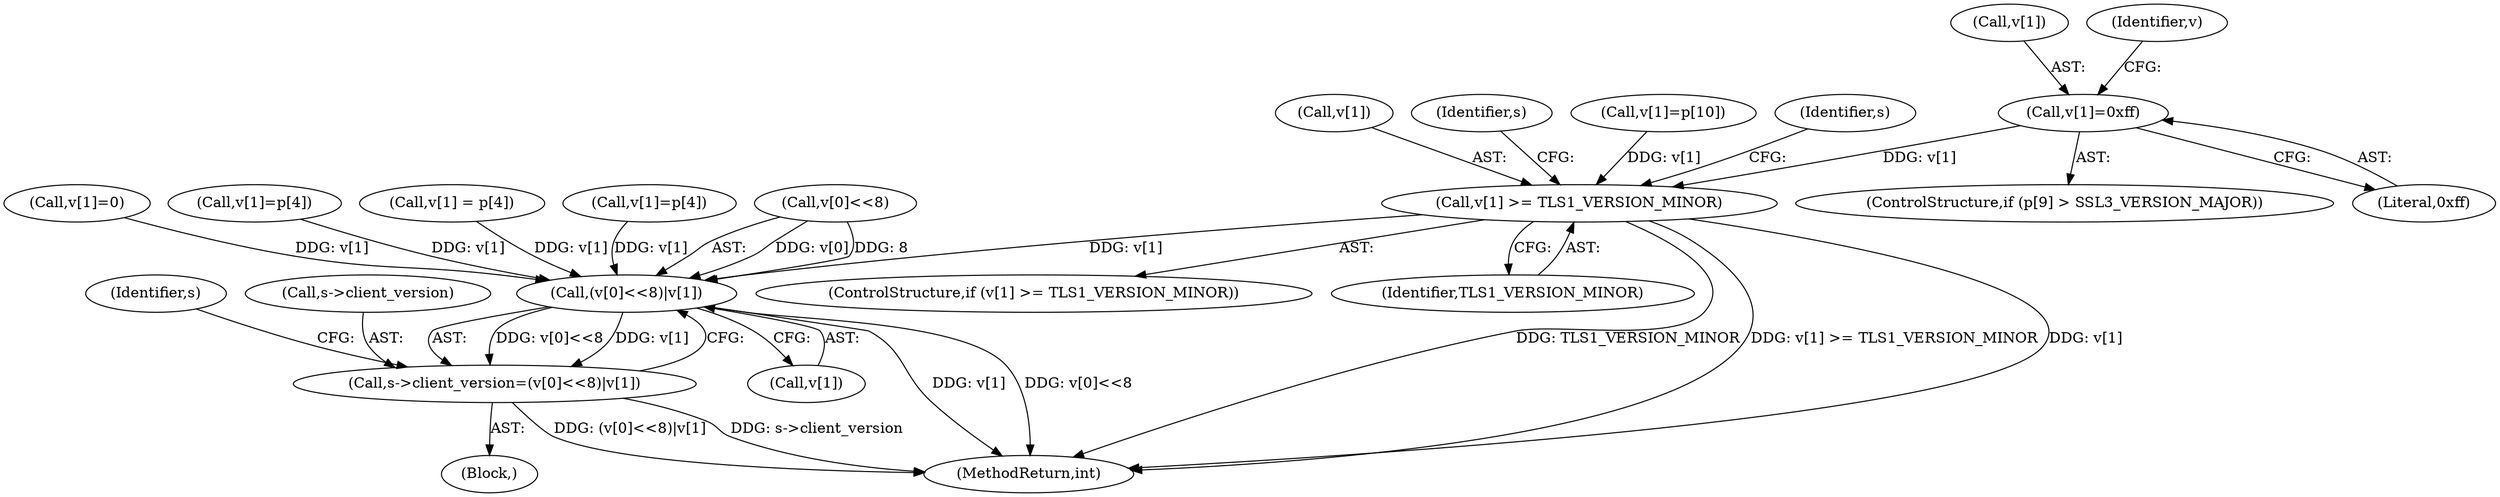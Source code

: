 digraph "0_openssl_b82924741b4bd590da890619be671f4635e46c2b@array" {
"1000443" [label="(Call,v[1]=0xff)"];
"1000457" [label="(Call,v[1] >= TLS1_VERSION_MINOR)"];
"1001049" [label="(Call,(v[0]<<8)|v[1])"];
"1001045" [label="(Call,s->client_version=(v[0]<<8)|v[1])"];
"1001045" [label="(Call,s->client_version=(v[0]<<8)|v[1])"];
"1001049" [label="(Call,(v[0]<<8)|v[1])"];
"1000183" [label="(Call,v[1]=0)"];
"1000280" [label="(Call,v[1]=p[4])"];
"1001055" [label="(Call,v[1])"];
"1000437" [label="(ControlStructure,if (p[9] > SSL3_VERSION_MAJOR))"];
"1000629" [label="(Call,v[1] = p[4])"];
"1000457" [label="(Call,v[1] >= TLS1_VERSION_MINOR)"];
"1000444" [label="(Call,v[1])"];
"1000458" [label="(Call,v[1])"];
"1000248" [label="(Call,v[1]=p[4])"];
"1000456" [label="(ControlStructure,if (v[1] >= TLS1_VERSION_MINOR))"];
"1000502" [label="(Identifier,s)"];
"1000461" [label="(Identifier,TLS1_VERSION_MINOR)"];
"1000939" [label="(Block,)"];
"1000447" [label="(Literal,0xff)"];
"1000459" [label="(Identifier,v)"];
"1001060" [label="(Identifier,s)"];
"1000449" [label="(Call,v[1]=p[10])"];
"1000467" [label="(Identifier,s)"];
"1001050" [label="(Call,v[0]<<8)"];
"1001046" [label="(Call,s->client_version)"];
"1001104" [label="(MethodReturn,int)"];
"1000443" [label="(Call,v[1]=0xff)"];
"1000443" -> "1000437"  [label="AST: "];
"1000443" -> "1000447"  [label="CFG: "];
"1000444" -> "1000443"  [label="AST: "];
"1000447" -> "1000443"  [label="AST: "];
"1000459" -> "1000443"  [label="CFG: "];
"1000443" -> "1000457"  [label="DDG: v[1]"];
"1000457" -> "1000456"  [label="AST: "];
"1000457" -> "1000461"  [label="CFG: "];
"1000458" -> "1000457"  [label="AST: "];
"1000461" -> "1000457"  [label="AST: "];
"1000467" -> "1000457"  [label="CFG: "];
"1000502" -> "1000457"  [label="CFG: "];
"1000457" -> "1001104"  [label="DDG: TLS1_VERSION_MINOR"];
"1000457" -> "1001104"  [label="DDG: v[1] >= TLS1_VERSION_MINOR"];
"1000457" -> "1001104"  [label="DDG: v[1]"];
"1000449" -> "1000457"  [label="DDG: v[1]"];
"1000457" -> "1001049"  [label="DDG: v[1]"];
"1001049" -> "1001045"  [label="AST: "];
"1001049" -> "1001055"  [label="CFG: "];
"1001050" -> "1001049"  [label="AST: "];
"1001055" -> "1001049"  [label="AST: "];
"1001045" -> "1001049"  [label="CFG: "];
"1001049" -> "1001104"  [label="DDG: v[1]"];
"1001049" -> "1001104"  [label="DDG: v[0]<<8"];
"1001049" -> "1001045"  [label="DDG: v[0]<<8"];
"1001049" -> "1001045"  [label="DDG: v[1]"];
"1001050" -> "1001049"  [label="DDG: v[0]"];
"1001050" -> "1001049"  [label="DDG: 8"];
"1000183" -> "1001049"  [label="DDG: v[1]"];
"1000280" -> "1001049"  [label="DDG: v[1]"];
"1000248" -> "1001049"  [label="DDG: v[1]"];
"1000629" -> "1001049"  [label="DDG: v[1]"];
"1001045" -> "1000939"  [label="AST: "];
"1001046" -> "1001045"  [label="AST: "];
"1001060" -> "1001045"  [label="CFG: "];
"1001045" -> "1001104"  [label="DDG: (v[0]<<8)|v[1]"];
"1001045" -> "1001104"  [label="DDG: s->client_version"];
}
